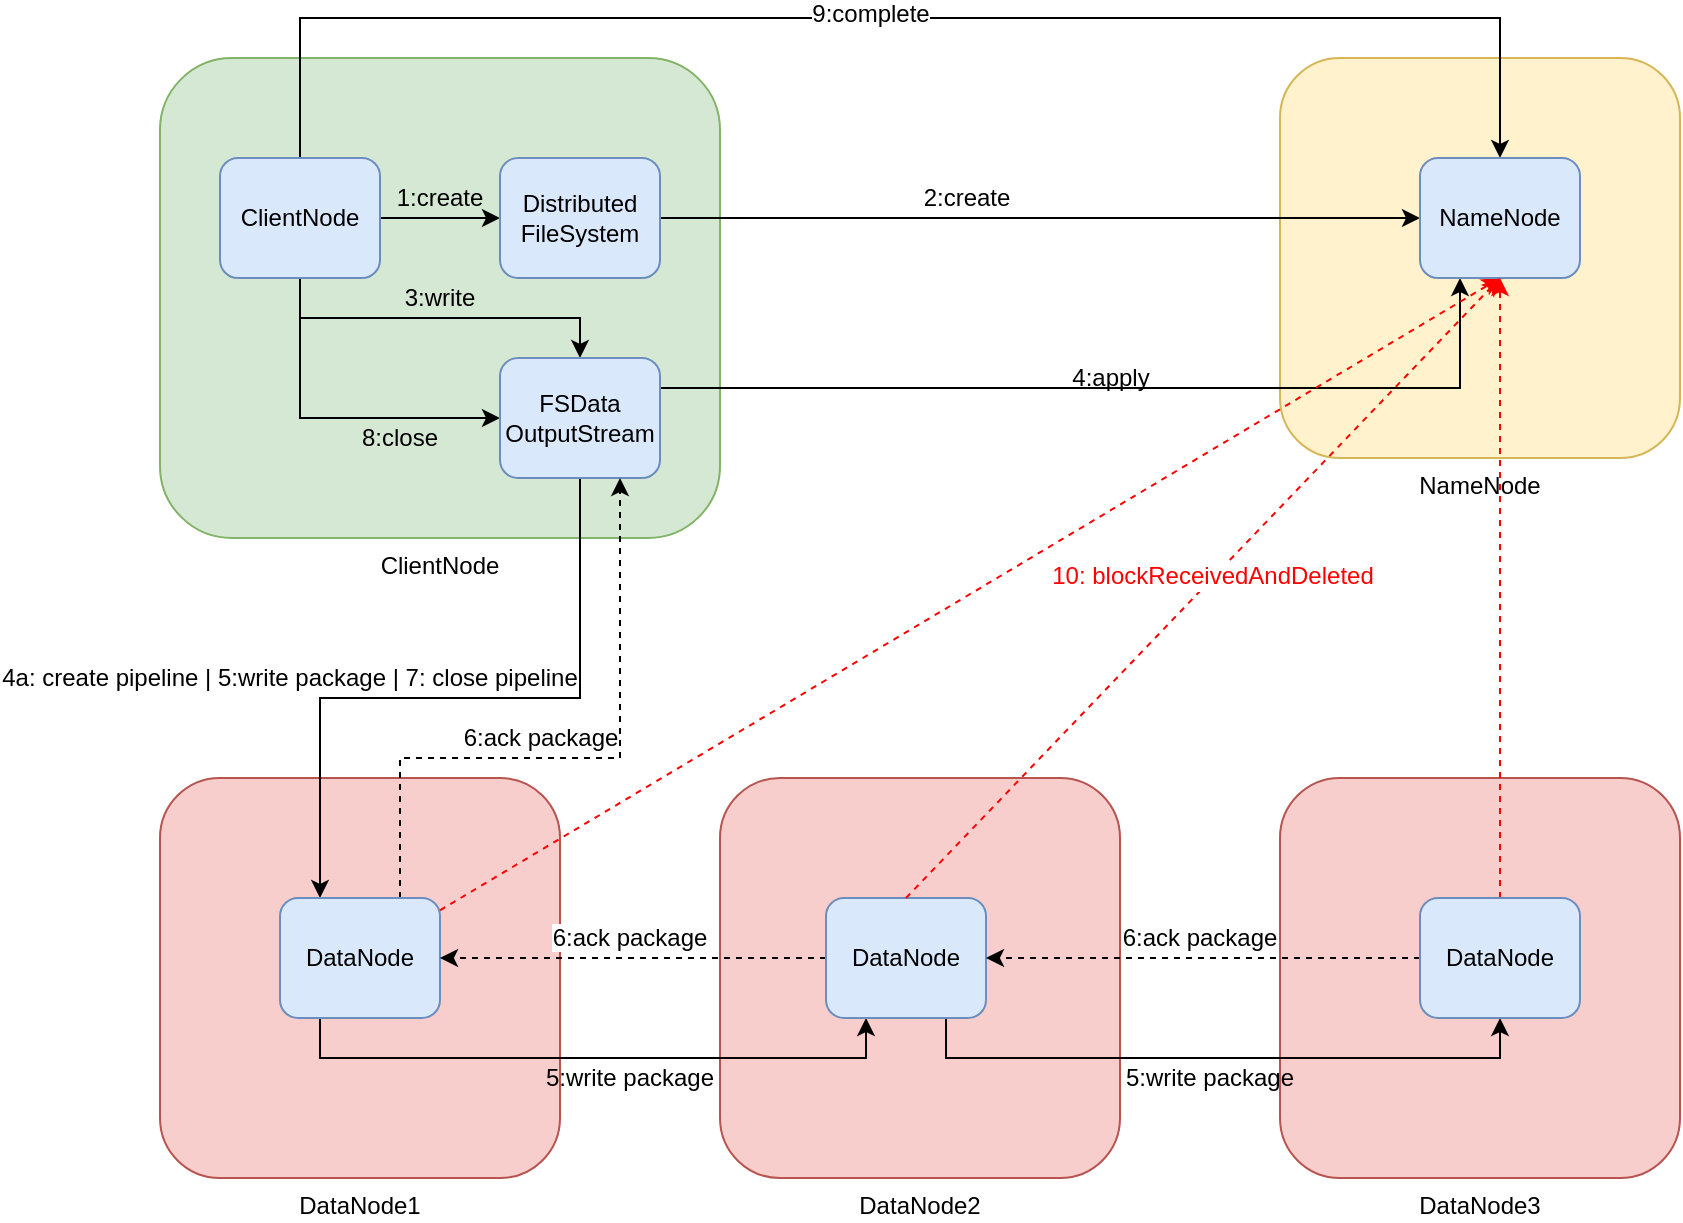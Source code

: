 <mxfile version="12.4.2" type="device" pages="1"><diagram id="RKZUavg6jmapfE-GfF63" name="Page-1"><mxGraphModel dx="1933" dy="830" grid="1" gridSize="10" guides="1" tooltips="1" connect="1" arrows="1" fold="1" page="1" pageScale="1" pageWidth="827" pageHeight="1169" math="0" shadow="0"><root><mxCell id="0"/><mxCell id="1" parent="0"/><mxCell id="gB2Uk2Lh7nZXBKiuRIkH-1" value="ClientNode" style="rounded=1;whiteSpace=wrap;html=1;labelPosition=center;verticalLabelPosition=bottom;align=center;verticalAlign=top;fillColor=#d5e8d4;strokeColor=#82b366;" parent="1" vertex="1"><mxGeometry x="40" y="80" width="280" height="240" as="geometry"/></mxCell><mxCell id="gB2Uk2Lh7nZXBKiuRIkH-2" value="NameNode" style="rounded=1;whiteSpace=wrap;html=1;labelPosition=center;verticalLabelPosition=bottom;align=center;verticalAlign=top;fillColor=#fff2cc;strokeColor=#d6b656;" parent="1" vertex="1"><mxGeometry x="600" y="80" width="200" height="200" as="geometry"/></mxCell><mxCell id="gB2Uk2Lh7nZXBKiuRIkH-3" value="DataNode1" style="rounded=1;whiteSpace=wrap;html=1;labelPosition=center;verticalLabelPosition=bottom;align=center;verticalAlign=top;fillColor=#f8cecc;strokeColor=#b85450;" parent="1" vertex="1"><mxGeometry x="40" y="440" width="200" height="200" as="geometry"/></mxCell><mxCell id="gB2Uk2Lh7nZXBKiuRIkH-4" value="DataNode2" style="rounded=1;whiteSpace=wrap;html=1;labelPosition=center;verticalLabelPosition=bottom;align=center;verticalAlign=top;fillColor=#f8cecc;strokeColor=#b85450;" parent="1" vertex="1"><mxGeometry x="320" y="440" width="200" height="200" as="geometry"/></mxCell><mxCell id="gB2Uk2Lh7nZXBKiuRIkH-5" value="DataNode3" style="rounded=1;whiteSpace=wrap;html=1;labelPosition=center;verticalLabelPosition=bottom;align=center;verticalAlign=top;fillColor=#f8cecc;strokeColor=#b85450;" parent="1" vertex="1"><mxGeometry x="600" y="440" width="200" height="200" as="geometry"/></mxCell><mxCell id="gB2Uk2Lh7nZXBKiuRIkH-8" value="" style="edgeStyle=orthogonalEdgeStyle;rounded=0;orthogonalLoop=1;jettySize=auto;html=1;" parent="1" source="gB2Uk2Lh7nZXBKiuRIkH-6" target="gB2Uk2Lh7nZXBKiuRIkH-7" edge="1"><mxGeometry relative="1" as="geometry"/></mxCell><mxCell id="gB2Uk2Lh7nZXBKiuRIkH-24" style="edgeStyle=orthogonalEdgeStyle;rounded=0;orthogonalLoop=1;jettySize=auto;html=1;" parent="1" source="gB2Uk2Lh7nZXBKiuRIkH-6" target="gB2Uk2Lh7nZXBKiuRIkH-22" edge="1"><mxGeometry relative="1" as="geometry"><Array as="points"><mxPoint x="110" y="210"/><mxPoint x="250" y="210"/></Array></mxGeometry></mxCell><mxCell id="pGXQSO6cAyj2HzLPTTH2-1" style="edgeStyle=orthogonalEdgeStyle;rounded=0;orthogonalLoop=1;jettySize=auto;html=1;entryX=0;entryY=0.5;entryDx=0;entryDy=0;" parent="1" source="gB2Uk2Lh7nZXBKiuRIkH-6" target="gB2Uk2Lh7nZXBKiuRIkH-22" edge="1"><mxGeometry relative="1" as="geometry"><Array as="points"><mxPoint x="110" y="260"/></Array></mxGeometry></mxCell><mxCell id="1F4xJ9pJGOO2TkBeIejS-3" style="edgeStyle=orthogonalEdgeStyle;rounded=0;orthogonalLoop=1;jettySize=auto;html=1;entryX=0.5;entryY=0;entryDx=0;entryDy=0;" parent="1" source="gB2Uk2Lh7nZXBKiuRIkH-6" target="gB2Uk2Lh7nZXBKiuRIkH-9" edge="1"><mxGeometry relative="1" as="geometry"><Array as="points"><mxPoint x="110" y="60"/><mxPoint x="710" y="60"/></Array></mxGeometry></mxCell><mxCell id="1F4xJ9pJGOO2TkBeIejS-4" value="9:complete" style="text;html=1;align=center;verticalAlign=middle;resizable=0;points=[];;labelBackgroundColor=#ffffff;" parent="1F4xJ9pJGOO2TkBeIejS-3" vertex="1" connectable="0"><mxGeometry x="-0.041" y="2" relative="1" as="geometry"><mxPoint as="offset"/></mxGeometry></mxCell><mxCell id="gB2Uk2Lh7nZXBKiuRIkH-6" value="ClientNode" style="rounded=1;whiteSpace=wrap;html=1;fillColor=#dae8fc;strokeColor=#6c8ebf;" parent="1" vertex="1"><mxGeometry x="70" y="130" width="80" height="60" as="geometry"/></mxCell><mxCell id="gB2Uk2Lh7nZXBKiuRIkH-10" value="" style="edgeStyle=orthogonalEdgeStyle;rounded=0;orthogonalLoop=1;jettySize=auto;html=1;" parent="1" source="gB2Uk2Lh7nZXBKiuRIkH-7" target="gB2Uk2Lh7nZXBKiuRIkH-9" edge="1"><mxGeometry relative="1" as="geometry"/></mxCell><mxCell id="gB2Uk2Lh7nZXBKiuRIkH-20" value="2:create" style="text;html=1;align=center;verticalAlign=middle;resizable=0;points=[];;labelBackgroundColor=#ffffff;" parent="gB2Uk2Lh7nZXBKiuRIkH-10" vertex="1" connectable="0"><mxGeometry x="-0.175" relative="1" as="geometry"><mxPoint x="-4" y="-10" as="offset"/></mxGeometry></mxCell><mxCell id="gB2Uk2Lh7nZXBKiuRIkH-7" value="Distributed&lt;br&gt;FileSystem" style="rounded=1;whiteSpace=wrap;html=1;fillColor=#dae8fc;strokeColor=#6c8ebf;" parent="1" vertex="1"><mxGeometry x="210" y="130" width="80" height="60" as="geometry"/></mxCell><mxCell id="gB2Uk2Lh7nZXBKiuRIkH-28" value="" style="edgeStyle=orthogonalEdgeStyle;rounded=0;orthogonalLoop=1;jettySize=auto;html=1;" parent="1" source="gB2Uk2Lh7nZXBKiuRIkH-22" target="gB2Uk2Lh7nZXBKiuRIkH-27" edge="1"><mxGeometry relative="1" as="geometry"><Array as="points"><mxPoint x="250" y="400"/><mxPoint x="120" y="400"/></Array></mxGeometry></mxCell><mxCell id="4O3lU1heCd0EeNXdgRs2-18" style="edgeStyle=orthogonalEdgeStyle;rounded=0;orthogonalLoop=1;jettySize=auto;html=1;exitX=1;exitY=0.25;exitDx=0;exitDy=0;" parent="1" source="gB2Uk2Lh7nZXBKiuRIkH-22" target="gB2Uk2Lh7nZXBKiuRIkH-9" edge="1"><mxGeometry relative="1" as="geometry"><Array as="points"><mxPoint x="690" y="245"/></Array></mxGeometry></mxCell><mxCell id="gB2Uk2Lh7nZXBKiuRIkH-22" value="FSData&lt;br&gt;OutputStream" style="rounded=1;whiteSpace=wrap;html=1;fillColor=#dae8fc;strokeColor=#6c8ebf;" parent="1" vertex="1"><mxGeometry x="210" y="230" width="80" height="60" as="geometry"/></mxCell><mxCell id="4O3lU1heCd0EeNXdgRs2-1" style="edgeStyle=orthogonalEdgeStyle;rounded=0;orthogonalLoop=1;jettySize=auto;html=1;exitX=0.25;exitY=1;exitDx=0;exitDy=0;entryX=0.25;entryY=1;entryDx=0;entryDy=0;" parent="1" source="gB2Uk2Lh7nZXBKiuRIkH-27" target="gB2Uk2Lh7nZXBKiuRIkH-29" edge="1"><mxGeometry relative="1" as="geometry"><Array as="points"><mxPoint x="120" y="580"/><mxPoint x="393" y="580"/></Array></mxGeometry></mxCell><mxCell id="4O3lU1heCd0EeNXdgRs2-9" style="edgeStyle=orthogonalEdgeStyle;rounded=0;orthogonalLoop=1;jettySize=auto;html=1;exitX=0.75;exitY=0;exitDx=0;exitDy=0;dashed=1;" parent="1" source="gB2Uk2Lh7nZXBKiuRIkH-27" target="gB2Uk2Lh7nZXBKiuRIkH-22" edge="1"><mxGeometry relative="1" as="geometry"><Array as="points"><mxPoint x="160" y="430"/><mxPoint x="270" y="430"/></Array></mxGeometry></mxCell><mxCell id="4O3lU1heCd0EeNXdgRs2-10" value="6:ack package" style="text;html=1;align=center;verticalAlign=middle;resizable=0;points=[];;labelBackgroundColor=#ffffff;" parent="4O3lU1heCd0EeNXdgRs2-9" vertex="1" connectable="0"><mxGeometry x="0.024" y="3" relative="1" as="geometry"><mxPoint x="-24" y="-7" as="offset"/></mxGeometry></mxCell><mxCell id="LHnGVERYZyXG97a_wdx2-2" style="edgeStyle=none;rounded=0;orthogonalLoop=1;jettySize=auto;html=1;dashed=1;strokeColor=#FF0000;fontColor=#FF0000;entryX=0.5;entryY=1;entryDx=0;entryDy=0;" edge="1" parent="1" source="gB2Uk2Lh7nZXBKiuRIkH-27" target="gB2Uk2Lh7nZXBKiuRIkH-9"><mxGeometry relative="1" as="geometry"/></mxCell><mxCell id="gB2Uk2Lh7nZXBKiuRIkH-27" value="DataNode" style="rounded=1;whiteSpace=wrap;html=1;fillColor=#dae8fc;strokeColor=#6c8ebf;" parent="1" vertex="1"><mxGeometry x="100" y="500" width="80" height="60" as="geometry"/></mxCell><mxCell id="gB2Uk2Lh7nZXBKiuRIkH-9" value="NameNode" style="rounded=1;whiteSpace=wrap;html=1;fillColor=#dae8fc;strokeColor=#6c8ebf;" parent="1" vertex="1"><mxGeometry x="670" y="130" width="80" height="60" as="geometry"/></mxCell><mxCell id="4O3lU1heCd0EeNXdgRs2-5" style="edgeStyle=orthogonalEdgeStyle;rounded=0;orthogonalLoop=1;jettySize=auto;html=1;entryX=0.5;entryY=1;entryDx=0;entryDy=0;exitX=0.75;exitY=1;exitDx=0;exitDy=0;" parent="1" source="gB2Uk2Lh7nZXBKiuRIkH-29" target="gB2Uk2Lh7nZXBKiuRIkH-30" edge="1"><mxGeometry relative="1" as="geometry"/></mxCell><mxCell id="4O3lU1heCd0EeNXdgRs2-8" style="edgeStyle=orthogonalEdgeStyle;rounded=0;orthogonalLoop=1;jettySize=auto;html=1;entryX=1;entryY=0.5;entryDx=0;entryDy=0;dashed=1;exitX=0;exitY=0.5;exitDx=0;exitDy=0;" parent="1" source="gB2Uk2Lh7nZXBKiuRIkH-29" target="gB2Uk2Lh7nZXBKiuRIkH-27" edge="1"><mxGeometry relative="1" as="geometry"><Array as="points"><mxPoint x="290" y="530"/><mxPoint x="290" y="530"/></Array></mxGeometry></mxCell><mxCell id="gB2Uk2Lh7nZXBKiuRIkH-29" value="DataNode" style="rounded=1;whiteSpace=wrap;html=1;fillColor=#dae8fc;strokeColor=#6c8ebf;" parent="1" vertex="1"><mxGeometry x="373" y="500" width="80" height="60" as="geometry"/></mxCell><mxCell id="4O3lU1heCd0EeNXdgRs2-7" style="edgeStyle=orthogonalEdgeStyle;rounded=0;orthogonalLoop=1;jettySize=auto;html=1;dashed=1;entryX=1;entryY=0.5;entryDx=0;entryDy=0;" parent="1" source="gB2Uk2Lh7nZXBKiuRIkH-30" target="gB2Uk2Lh7nZXBKiuRIkH-29" edge="1"><mxGeometry relative="1" as="geometry"><mxPoint x="413" y="500" as="targetPoint"/><Array as="points"/></mxGeometry></mxCell><mxCell id="LHnGVERYZyXG97a_wdx2-1" style="edgeStyle=none;rounded=0;orthogonalLoop=1;jettySize=auto;html=1;dashed=1;strokeColor=#FF0000;fontColor=#FF0000;" edge="1" parent="1" source="gB2Uk2Lh7nZXBKiuRIkH-30" target="gB2Uk2Lh7nZXBKiuRIkH-9"><mxGeometry relative="1" as="geometry"/></mxCell><mxCell id="gB2Uk2Lh7nZXBKiuRIkH-30" value="DataNode" style="rounded=1;whiteSpace=wrap;html=1;fillColor=#dae8fc;strokeColor=#6c8ebf;" parent="1" vertex="1"><mxGeometry x="670" y="500" width="80" height="60" as="geometry"/></mxCell><mxCell id="gB2Uk2Lh7nZXBKiuRIkH-38" value="1:create" style="text;html=1;strokeColor=none;fillColor=none;align=center;verticalAlign=middle;whiteSpace=wrap;rounded=0;" parent="1" vertex="1"><mxGeometry x="155" y="140" width="50" height="20" as="geometry"/></mxCell><mxCell id="gB2Uk2Lh7nZXBKiuRIkH-39" value="3:write" style="text;html=1;strokeColor=none;fillColor=none;align=center;verticalAlign=middle;whiteSpace=wrap;rounded=0;" parent="1" vertex="1"><mxGeometry x="160" y="190" width="40" height="20" as="geometry"/></mxCell><mxCell id="gB2Uk2Lh7nZXBKiuRIkH-41" value="4a: create pipeline | 5:write package | 7: close pipeline" style="text;html=1;strokeColor=none;fillColor=none;align=center;verticalAlign=middle;whiteSpace=wrap;rounded=0;" parent="1" vertex="1"><mxGeometry x="-40" y="380" width="290" height="20" as="geometry"/></mxCell><mxCell id="pGXQSO6cAyj2HzLPTTH2-2" value="8:close" style="text;html=1;strokeColor=none;fillColor=none;align=center;verticalAlign=middle;whiteSpace=wrap;rounded=0;" parent="1" vertex="1"><mxGeometry x="140" y="260" width="40" height="20" as="geometry"/></mxCell><mxCell id="4O3lU1heCd0EeNXdgRs2-4" value="5:write package" style="text;html=1;strokeColor=none;fillColor=none;align=center;verticalAlign=middle;whiteSpace=wrap;rounded=0;" parent="1" vertex="1"><mxGeometry x="230" y="580" width="90" height="20" as="geometry"/></mxCell><mxCell id="4O3lU1heCd0EeNXdgRs2-6" value="5:write package" style="text;html=1;strokeColor=none;fillColor=none;align=center;verticalAlign=middle;whiteSpace=wrap;rounded=0;" parent="1" vertex="1"><mxGeometry x="520" y="580" width="90" height="20" as="geometry"/></mxCell><mxCell id="4O3lU1heCd0EeNXdgRs2-16" value="&lt;span style=&quot;white-space: nowrap ; background-color: rgb(255 , 255 , 255)&quot;&gt;6:ack package&lt;/span&gt;" style="text;html=1;strokeColor=none;fillColor=none;align=center;verticalAlign=middle;whiteSpace=wrap;rounded=0;" parent="1" vertex="1"><mxGeometry x="255" y="510" width="40" height="20" as="geometry"/></mxCell><mxCell id="4O3lU1heCd0EeNXdgRs2-17" value="&lt;span style=&quot;white-space: nowrap ; background-color: rgb(255 , 255 , 255)&quot;&gt;6:ack package&lt;/span&gt;" style="text;html=1;strokeColor=none;fillColor=none;align=center;verticalAlign=middle;whiteSpace=wrap;rounded=0;" parent="1" vertex="1"><mxGeometry x="540" y="510" width="40" height="20" as="geometry"/></mxCell><mxCell id="4O3lU1heCd0EeNXdgRs2-20" value="4:apply" style="text;html=1;align=center;verticalAlign=middle;resizable=0;points=[];;autosize=1;" parent="1" vertex="1"><mxGeometry x="490" y="230" width="50" height="20" as="geometry"/></mxCell><mxCell id="1F4xJ9pJGOO2TkBeIejS-1" style="rounded=0;orthogonalLoop=1;jettySize=auto;html=1;entryX=0.5;entryY=1;entryDx=0;entryDy=0;exitX=0.5;exitY=0;exitDx=0;exitDy=0;strokeColor=#FF0000;dashed=1;" parent="1" source="gB2Uk2Lh7nZXBKiuRIkH-29" target="gB2Uk2Lh7nZXBKiuRIkH-9" edge="1"><mxGeometry relative="1" as="geometry"/></mxCell><mxCell id="1F4xJ9pJGOO2TkBeIejS-2" value="10: blockReceivedAndDeleted" style="text;html=1;align=center;verticalAlign=middle;resizable=0;points=[];;labelBackgroundColor=#ffffff;fontColor=#FF0000;" parent="1F4xJ9pJGOO2TkBeIejS-1" vertex="1" connectable="0"><mxGeometry x="0.037" y="1" relative="1" as="geometry"><mxPoint as="offset"/></mxGeometry></mxCell></root></mxGraphModel></diagram></mxfile>